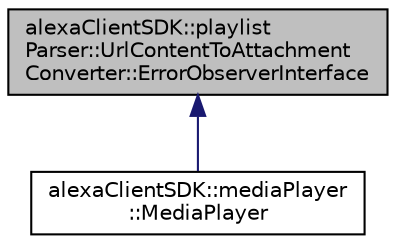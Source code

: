 digraph "alexaClientSDK::playlistParser::UrlContentToAttachmentConverter::ErrorObserverInterface"
{
 // LATEX_PDF_SIZE
  edge [fontname="Helvetica",fontsize="10",labelfontname="Helvetica",labelfontsize="10"];
  node [fontname="Helvetica",fontsize="10",shape=record];
  Node1 [label="alexaClientSDK::playlist\lParser::UrlContentToAttachment\lConverter::ErrorObserverInterface",height=0.2,width=0.4,color="black", fillcolor="grey75", style="filled", fontcolor="black",tooltip="Class to observe errors that arise from converting a URL to to an Attachment."];
  Node1 -> Node2 [dir="back",color="midnightblue",fontsize="10",style="solid",fontname="Helvetica"];
  Node2 [label="alexaClientSDK::mediaPlayer\l::MediaPlayer",height=0.2,width=0.4,color="black", fillcolor="white", style="filled",URL="$classalexa_client_s_d_k_1_1media_player_1_1_media_player.html",tooltip=" "];
}
